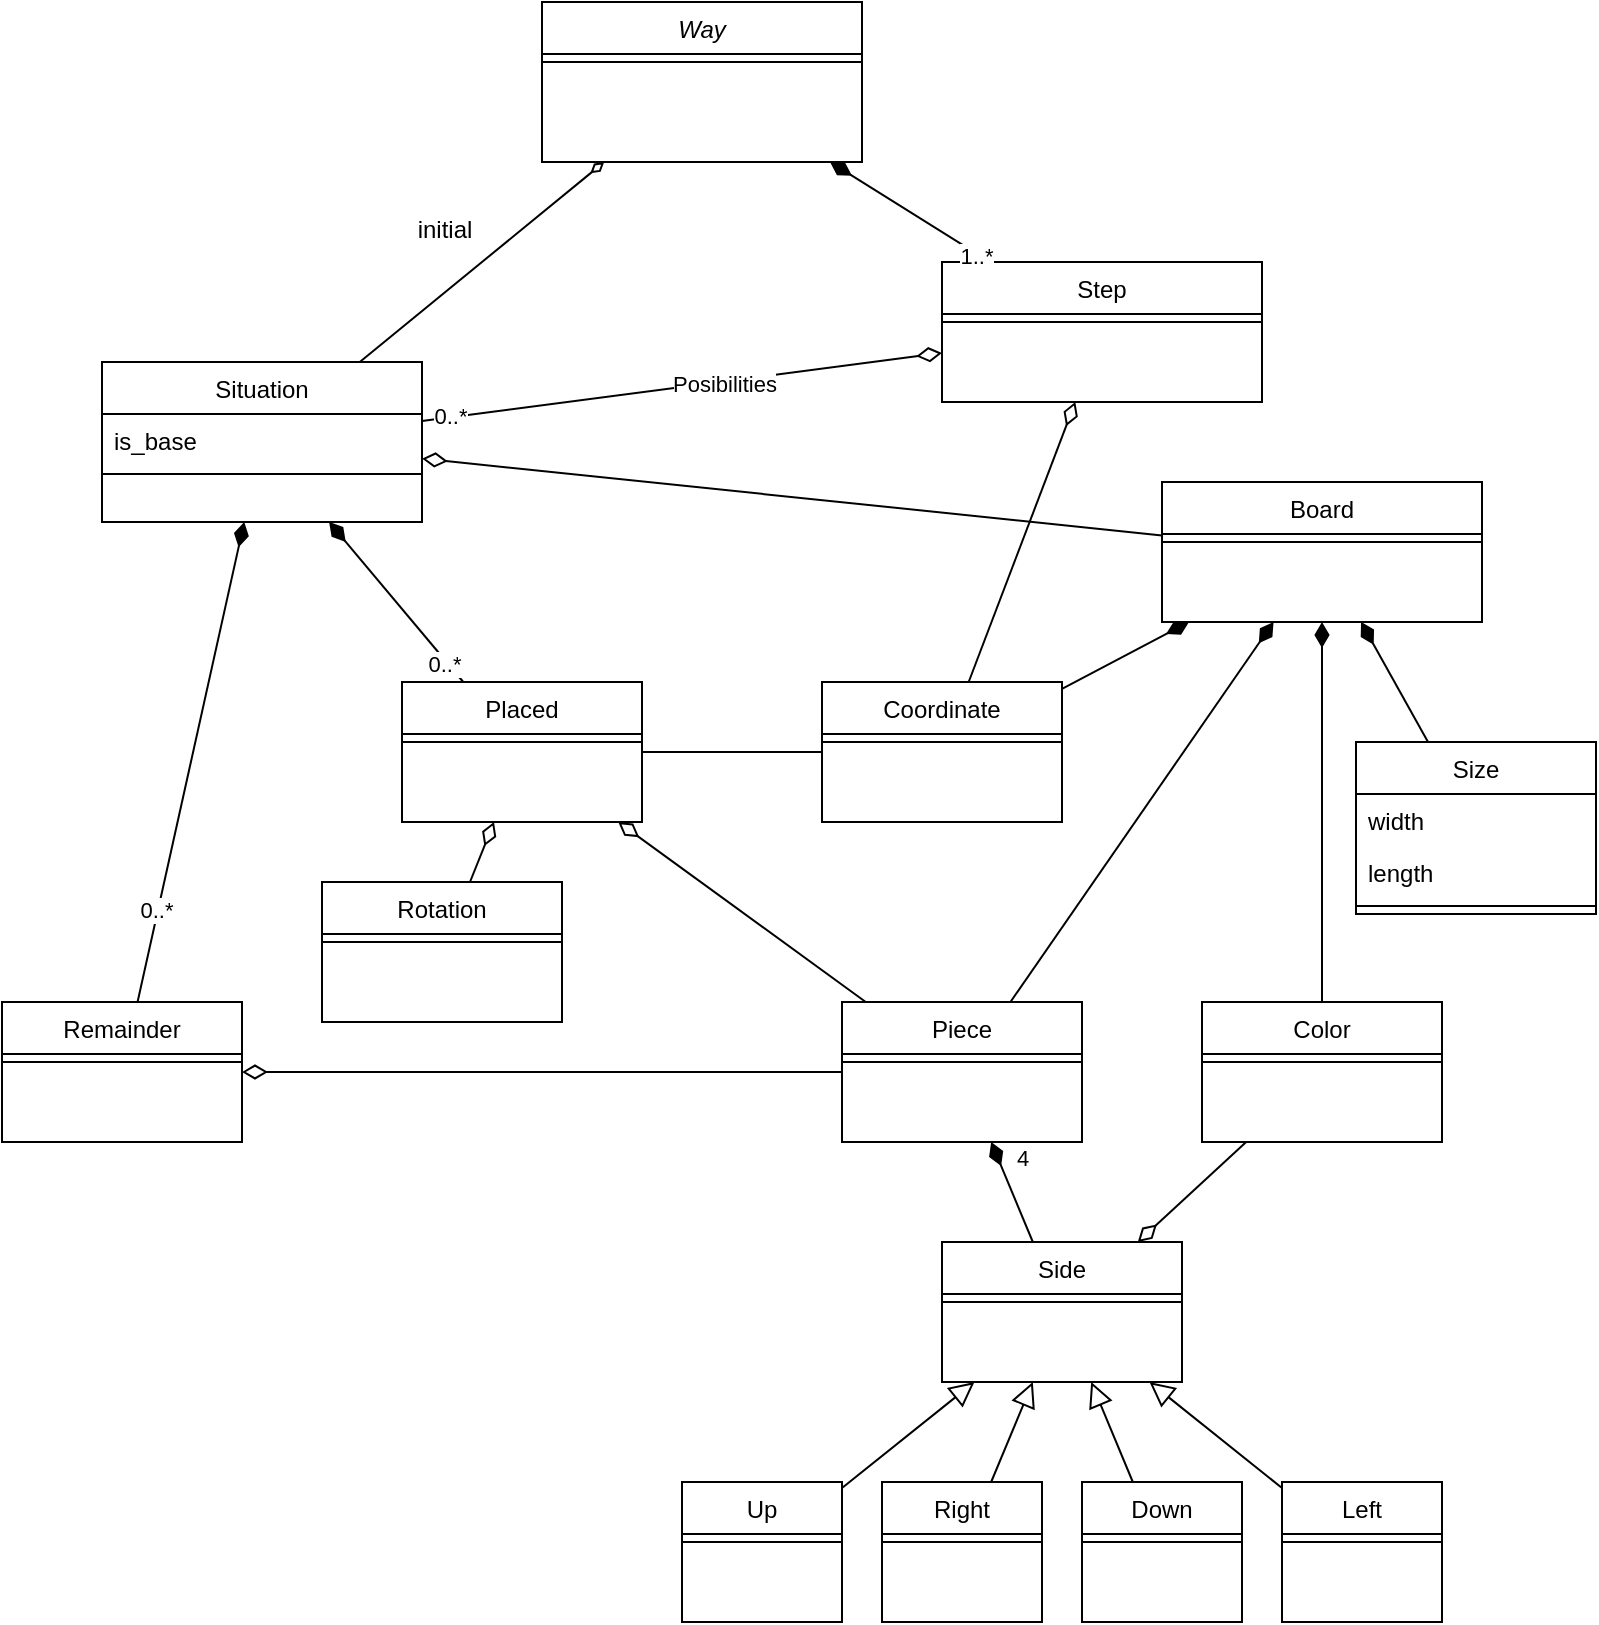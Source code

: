 <mxfile version="13.9.7" type="github">
  <diagram id="C5RBs43oDa-KdzZeNtuy" name="Page-1">
    <mxGraphModel dx="1038" dy="615" grid="1" gridSize="10" guides="1" tooltips="1" connect="1" arrows="1" fold="1" page="1" pageScale="1" pageWidth="827" pageHeight="1169" math="0" shadow="0">
      <root>
        <mxCell id="WIyWlLk6GJQsqaUBKTNV-0" />
        <mxCell id="WIyWlLk6GJQsqaUBKTNV-1" parent="WIyWlLk6GJQsqaUBKTNV-0" />
        <mxCell id="zkfFHV4jXpPFQw0GAbJ--0" value="Way" style="swimlane;fontStyle=2;align=center;verticalAlign=top;childLayout=stackLayout;horizontal=1;startSize=26;horizontalStack=0;resizeParent=1;resizeLast=0;collapsible=1;marginBottom=0;rounded=0;shadow=0;strokeWidth=1;" parent="WIyWlLk6GJQsqaUBKTNV-1" vertex="1">
          <mxGeometry x="300" y="20" width="160" height="80" as="geometry">
            <mxRectangle x="230" y="140" width="160" height="26" as="alternateBounds" />
          </mxGeometry>
        </mxCell>
        <mxCell id="zkfFHV4jXpPFQw0GAbJ--4" value="" style="line;html=1;strokeWidth=1;align=left;verticalAlign=middle;spacingTop=-1;spacingLeft=3;spacingRight=3;rotatable=0;labelPosition=right;points=[];portConstraint=eastwest;" parent="zkfFHV4jXpPFQw0GAbJ--0" vertex="1">
          <mxGeometry y="26" width="160" height="8" as="geometry" />
        </mxCell>
        <mxCell id="zkfFHV4jXpPFQw0GAbJ--6" value="Step" style="swimlane;fontStyle=0;align=center;verticalAlign=top;childLayout=stackLayout;horizontal=1;startSize=26;horizontalStack=0;resizeParent=1;resizeLast=0;collapsible=1;marginBottom=0;rounded=0;shadow=0;strokeWidth=1;" parent="WIyWlLk6GJQsqaUBKTNV-1" vertex="1">
          <mxGeometry x="500" y="150" width="160" height="70" as="geometry">
            <mxRectangle x="130" y="380" width="160" height="26" as="alternateBounds" />
          </mxGeometry>
        </mxCell>
        <mxCell id="zkfFHV4jXpPFQw0GAbJ--9" value="" style="line;html=1;strokeWidth=1;align=left;verticalAlign=middle;spacingTop=-1;spacingLeft=3;spacingRight=3;rotatable=0;labelPosition=right;points=[];portConstraint=eastwest;" parent="zkfFHV4jXpPFQw0GAbJ--6" vertex="1">
          <mxGeometry y="26" width="160" height="8" as="geometry" />
        </mxCell>
        <mxCell id="zkfFHV4jXpPFQw0GAbJ--12" value="" style="endArrow=diamondThin;endSize=10;endFill=1;shadow=0;strokeWidth=1;rounded=0;elbow=vertical;" parent="WIyWlLk6GJQsqaUBKTNV-1" source="zkfFHV4jXpPFQw0GAbJ--6" target="zkfFHV4jXpPFQw0GAbJ--0" edge="1">
          <mxGeometry width="160" relative="1" as="geometry">
            <mxPoint x="200" y="203" as="sourcePoint" />
            <mxPoint x="200" y="203" as="targetPoint" />
          </mxGeometry>
        </mxCell>
        <mxCell id="UcU_NWEzYsIXeKgtTVGA-0" value="1..*" style="edgeLabel;html=1;align=center;verticalAlign=middle;resizable=0;points=[];" vertex="1" connectable="0" parent="zkfFHV4jXpPFQw0GAbJ--12">
          <mxGeometry x="-0.817" relative="1" as="geometry">
            <mxPoint y="1" as="offset" />
          </mxGeometry>
        </mxCell>
        <mxCell id="zkfFHV4jXpPFQw0GAbJ--13" value="Board" style="swimlane;fontStyle=0;align=center;verticalAlign=top;childLayout=stackLayout;horizontal=1;startSize=26;horizontalStack=0;resizeParent=1;resizeLast=0;collapsible=1;marginBottom=0;rounded=0;shadow=0;strokeWidth=1;" parent="WIyWlLk6GJQsqaUBKTNV-1" vertex="1">
          <mxGeometry x="610" y="260" width="160" height="70" as="geometry">
            <mxRectangle x="340" y="380" width="170" height="26" as="alternateBounds" />
          </mxGeometry>
        </mxCell>
        <mxCell id="zkfFHV4jXpPFQw0GAbJ--15" value="" style="line;html=1;strokeWidth=1;align=left;verticalAlign=middle;spacingTop=-1;spacingLeft=3;spacingRight=3;rotatable=0;labelPosition=right;points=[];portConstraint=eastwest;" parent="zkfFHV4jXpPFQw0GAbJ--13" vertex="1">
          <mxGeometry y="26" width="160" height="8" as="geometry" />
        </mxCell>
        <mxCell id="zkfFHV4jXpPFQw0GAbJ--16" value="" style="endArrow=diamondThin;endSize=10;endFill=0;shadow=0;strokeWidth=1;rounded=0;elbow=vertical;" parent="WIyWlLk6GJQsqaUBKTNV-1" source="zkfFHV4jXpPFQw0GAbJ--13" target="zkfFHV4jXpPFQw0GAbJ--17" edge="1">
          <mxGeometry width="160" relative="1" as="geometry">
            <mxPoint x="210" y="373" as="sourcePoint" />
            <mxPoint x="310" y="271" as="targetPoint" />
          </mxGeometry>
        </mxCell>
        <mxCell id="zkfFHV4jXpPFQw0GAbJ--17" value="Situation" style="swimlane;fontStyle=0;align=center;verticalAlign=top;childLayout=stackLayout;horizontal=1;startSize=26;horizontalStack=0;resizeParent=1;resizeLast=0;collapsible=1;marginBottom=0;rounded=0;shadow=0;strokeWidth=1;" parent="WIyWlLk6GJQsqaUBKTNV-1" vertex="1">
          <mxGeometry x="80" y="200" width="160" height="80" as="geometry">
            <mxRectangle x="550" y="140" width="160" height="26" as="alternateBounds" />
          </mxGeometry>
        </mxCell>
        <mxCell id="zkfFHV4jXpPFQw0GAbJ--18" value="is_base" style="text;align=left;verticalAlign=top;spacingLeft=4;spacingRight=4;overflow=hidden;rotatable=0;points=[[0,0.5],[1,0.5]];portConstraint=eastwest;" parent="zkfFHV4jXpPFQw0GAbJ--17" vertex="1">
          <mxGeometry y="26" width="160" height="26" as="geometry" />
        </mxCell>
        <mxCell id="zkfFHV4jXpPFQw0GAbJ--23" value="" style="line;html=1;strokeWidth=1;align=left;verticalAlign=middle;spacingTop=-1;spacingLeft=3;spacingRight=3;rotatable=0;labelPosition=right;points=[];portConstraint=eastwest;" parent="zkfFHV4jXpPFQw0GAbJ--17" vertex="1">
          <mxGeometry y="52" width="160" height="8" as="geometry" />
        </mxCell>
        <mxCell id="zkfFHV4jXpPFQw0GAbJ--26" value="" style="endArrow=none;shadow=0;strokeWidth=1;rounded=0;endFill=0;elbow=vertical;startArrow=diamondThin;startFill=0;" parent="WIyWlLk6GJQsqaUBKTNV-1" source="zkfFHV4jXpPFQw0GAbJ--0" target="zkfFHV4jXpPFQw0GAbJ--17" edge="1">
          <mxGeometry x="0.5" y="41" relative="1" as="geometry">
            <mxPoint x="380" y="192" as="sourcePoint" />
            <mxPoint x="540" y="192" as="targetPoint" />
            <mxPoint x="-40" y="32" as="offset" />
          </mxGeometry>
        </mxCell>
        <mxCell id="zkfFHV4jXpPFQw0GAbJ--29" value="initial" style="text;html=1;resizable=0;points=[];;align=center;verticalAlign=middle;labelBackgroundColor=none;rounded=0;shadow=0;strokeWidth=1;fontSize=12;" parent="zkfFHV4jXpPFQw0GAbJ--26" vertex="1" connectable="0">
          <mxGeometry x="0.5" y="49" relative="1" as="geometry">
            <mxPoint x="-20" y="-79.3" as="offset" />
          </mxGeometry>
        </mxCell>
        <mxCell id="UcU_NWEzYsIXeKgtTVGA-1" value="" style="endArrow=diamondThin;endSize=10;endFill=0;shadow=0;strokeWidth=1;rounded=0;elbow=vertical;" edge="1" parent="WIyWlLk6GJQsqaUBKTNV-1" source="zkfFHV4jXpPFQw0GAbJ--17" target="zkfFHV4jXpPFQw0GAbJ--6">
          <mxGeometry width="160" relative="1" as="geometry">
            <mxPoint x="442" y="360" as="sourcePoint" />
            <mxPoint x="533.429" y="260" as="targetPoint" />
          </mxGeometry>
        </mxCell>
        <mxCell id="UcU_NWEzYsIXeKgtTVGA-2" value="Posibilities" style="edgeLabel;html=1;align=center;verticalAlign=middle;resizable=0;points=[];" vertex="1" connectable="0" parent="UcU_NWEzYsIXeKgtTVGA-1">
          <mxGeometry x="0.154" y="-1" relative="1" as="geometry">
            <mxPoint as="offset" />
          </mxGeometry>
        </mxCell>
        <mxCell id="UcU_NWEzYsIXeKgtTVGA-4" value="0..*" style="edgeLabel;html=1;align=center;verticalAlign=middle;resizable=0;points=[];" vertex="1" connectable="0" parent="UcU_NWEzYsIXeKgtTVGA-1">
          <mxGeometry x="-0.891" y="1" relative="1" as="geometry">
            <mxPoint as="offset" />
          </mxGeometry>
        </mxCell>
        <mxCell id="UcU_NWEzYsIXeKgtTVGA-5" value="Piece" style="swimlane;fontStyle=0;align=center;verticalAlign=top;childLayout=stackLayout;horizontal=1;startSize=26;horizontalStack=0;resizeParent=1;resizeLast=0;collapsible=1;marginBottom=0;rounded=0;shadow=0;strokeWidth=1;" vertex="1" parent="WIyWlLk6GJQsqaUBKTNV-1">
          <mxGeometry x="450" y="520" width="120" height="70" as="geometry">
            <mxRectangle x="340" y="380" width="170" height="26" as="alternateBounds" />
          </mxGeometry>
        </mxCell>
        <mxCell id="UcU_NWEzYsIXeKgtTVGA-6" value="" style="line;html=1;strokeWidth=1;align=left;verticalAlign=middle;spacingTop=-1;spacingLeft=3;spacingRight=3;rotatable=0;labelPosition=right;points=[];portConstraint=eastwest;" vertex="1" parent="UcU_NWEzYsIXeKgtTVGA-5">
          <mxGeometry y="26" width="120" height="8" as="geometry" />
        </mxCell>
        <mxCell id="UcU_NWEzYsIXeKgtTVGA-7" value="Color" style="swimlane;fontStyle=0;align=center;verticalAlign=top;childLayout=stackLayout;horizontal=1;startSize=26;horizontalStack=0;resizeParent=1;resizeLast=0;collapsible=1;marginBottom=0;rounded=0;shadow=0;strokeWidth=1;" vertex="1" parent="WIyWlLk6GJQsqaUBKTNV-1">
          <mxGeometry x="630" y="520" width="120" height="70" as="geometry">
            <mxRectangle x="340" y="380" width="170" height="26" as="alternateBounds" />
          </mxGeometry>
        </mxCell>
        <mxCell id="UcU_NWEzYsIXeKgtTVGA-8" value="" style="line;html=1;strokeWidth=1;align=left;verticalAlign=middle;spacingTop=-1;spacingLeft=3;spacingRight=3;rotatable=0;labelPosition=right;points=[];portConstraint=eastwest;" vertex="1" parent="UcU_NWEzYsIXeKgtTVGA-7">
          <mxGeometry y="26" width="120" height="8" as="geometry" />
        </mxCell>
        <mxCell id="UcU_NWEzYsIXeKgtTVGA-9" value="Coordinate" style="swimlane;fontStyle=0;align=center;verticalAlign=top;childLayout=stackLayout;horizontal=1;startSize=26;horizontalStack=0;resizeParent=1;resizeLast=0;collapsible=1;marginBottom=0;rounded=0;shadow=0;strokeWidth=1;" vertex="1" parent="WIyWlLk6GJQsqaUBKTNV-1">
          <mxGeometry x="440" y="360" width="120" height="70" as="geometry">
            <mxRectangle x="340" y="380" width="170" height="26" as="alternateBounds" />
          </mxGeometry>
        </mxCell>
        <mxCell id="UcU_NWEzYsIXeKgtTVGA-10" value="" style="line;html=1;strokeWidth=1;align=left;verticalAlign=middle;spacingTop=-1;spacingLeft=3;spacingRight=3;rotatable=0;labelPosition=right;points=[];portConstraint=eastwest;" vertex="1" parent="UcU_NWEzYsIXeKgtTVGA-9">
          <mxGeometry y="26" width="120" height="8" as="geometry" />
        </mxCell>
        <mxCell id="UcU_NWEzYsIXeKgtTVGA-11" value="" style="endArrow=diamondThin;endSize=10;endFill=1;shadow=0;strokeWidth=1;rounded=0;elbow=vertical;" edge="1" parent="WIyWlLk6GJQsqaUBKTNV-1" source="UcU_NWEzYsIXeKgtTVGA-5" target="zkfFHV4jXpPFQw0GAbJ--13">
          <mxGeometry width="160" relative="1" as="geometry">
            <mxPoint x="626" y="360" as="sourcePoint" />
            <mxPoint x="586" y="260" as="targetPoint" />
          </mxGeometry>
        </mxCell>
        <mxCell id="UcU_NWEzYsIXeKgtTVGA-12" value="" style="endArrow=diamondThin;endSize=10;endFill=1;shadow=0;strokeWidth=1;rounded=0;elbow=vertical;" edge="1" parent="WIyWlLk6GJQsqaUBKTNV-1" source="UcU_NWEzYsIXeKgtTVGA-9" target="zkfFHV4jXpPFQw0GAbJ--13">
          <mxGeometry width="160" relative="1" as="geometry">
            <mxPoint x="640" y="515" as="sourcePoint" />
            <mxPoint x="640" y="430" as="targetPoint" />
          </mxGeometry>
        </mxCell>
        <mxCell id="UcU_NWEzYsIXeKgtTVGA-13" value="" style="endArrow=diamondThin;endSize=10;endFill=1;shadow=0;strokeWidth=1;rounded=0;elbow=vertical;" edge="1" parent="WIyWlLk6GJQsqaUBKTNV-1" source="UcU_NWEzYsIXeKgtTVGA-7" target="zkfFHV4jXpPFQw0GAbJ--13">
          <mxGeometry width="160" relative="1" as="geometry">
            <mxPoint x="470" y="515" as="sourcePoint" />
            <mxPoint x="640" y="430" as="targetPoint" />
          </mxGeometry>
        </mxCell>
        <mxCell id="UcU_NWEzYsIXeKgtTVGA-14" value="" style="endArrow=diamondThin;endSize=10;endFill=0;shadow=0;strokeWidth=1;rounded=0;elbow=vertical;" edge="1" parent="WIyWlLk6GJQsqaUBKTNV-1" source="UcU_NWEzYsIXeKgtTVGA-9" target="zkfFHV4jXpPFQw0GAbJ--6">
          <mxGeometry width="160" relative="1" as="geometry">
            <mxPoint x="615.517" y="330" as="sourcePoint" />
            <mxPoint x="586.552" y="260" as="targetPoint" />
          </mxGeometry>
        </mxCell>
        <mxCell id="UcU_NWEzYsIXeKgtTVGA-15" value="Side" style="swimlane;fontStyle=0;align=center;verticalAlign=top;childLayout=stackLayout;horizontal=1;startSize=26;horizontalStack=0;resizeParent=1;resizeLast=0;collapsible=1;marginBottom=0;rounded=0;shadow=0;strokeWidth=1;" vertex="1" parent="WIyWlLk6GJQsqaUBKTNV-1">
          <mxGeometry x="500" y="640" width="120" height="70" as="geometry">
            <mxRectangle x="340" y="380" width="170" height="26" as="alternateBounds" />
          </mxGeometry>
        </mxCell>
        <mxCell id="UcU_NWEzYsIXeKgtTVGA-16" value="" style="line;html=1;strokeWidth=1;align=left;verticalAlign=middle;spacingTop=-1;spacingLeft=3;spacingRight=3;rotatable=0;labelPosition=right;points=[];portConstraint=eastwest;" vertex="1" parent="UcU_NWEzYsIXeKgtTVGA-15">
          <mxGeometry y="26" width="120" height="8" as="geometry" />
        </mxCell>
        <mxCell id="UcU_NWEzYsIXeKgtTVGA-17" value="" style="endArrow=diamondThin;endSize=10;endFill=1;shadow=0;strokeWidth=1;rounded=0;elbow=vertical;" edge="1" parent="WIyWlLk6GJQsqaUBKTNV-1" source="UcU_NWEzYsIXeKgtTVGA-15" target="UcU_NWEzYsIXeKgtTVGA-5">
          <mxGeometry width="160" relative="1" as="geometry">
            <mxPoint x="649.737" y="520" as="sourcePoint" />
            <mxPoint x="580.263" y="400" as="targetPoint" />
          </mxGeometry>
        </mxCell>
        <mxCell id="UcU_NWEzYsIXeKgtTVGA-31" value="4" style="edgeLabel;html=1;align=center;verticalAlign=middle;resizable=0;points=[];" vertex="1" connectable="0" parent="UcU_NWEzYsIXeKgtTVGA-17">
          <mxGeometry x="0.621" y="-4" relative="1" as="geometry">
            <mxPoint x="7.8" as="offset" />
          </mxGeometry>
        </mxCell>
        <mxCell id="UcU_NWEzYsIXeKgtTVGA-18" value="" style="endArrow=diamondThin;endSize=10;endFill=0;shadow=0;strokeWidth=1;rounded=0;elbow=vertical;" edge="1" parent="WIyWlLk6GJQsqaUBKTNV-1" source="UcU_NWEzYsIXeKgtTVGA-7" target="UcU_NWEzYsIXeKgtTVGA-15">
          <mxGeometry width="160" relative="1" as="geometry">
            <mxPoint x="519.211" y="520" as="sourcePoint" />
            <mxPoint x="550.789" y="400" as="targetPoint" />
          </mxGeometry>
        </mxCell>
        <mxCell id="UcU_NWEzYsIXeKgtTVGA-19" value="Up" style="swimlane;fontStyle=0;align=center;verticalAlign=top;childLayout=stackLayout;horizontal=1;startSize=26;horizontalStack=0;resizeParent=1;resizeLast=0;collapsible=1;marginBottom=0;rounded=0;shadow=0;strokeWidth=1;" vertex="1" parent="WIyWlLk6GJQsqaUBKTNV-1">
          <mxGeometry x="370" y="760" width="80" height="70" as="geometry">
            <mxRectangle x="340" y="380" width="170" height="26" as="alternateBounds" />
          </mxGeometry>
        </mxCell>
        <mxCell id="UcU_NWEzYsIXeKgtTVGA-20" value="" style="line;html=1;strokeWidth=1;align=left;verticalAlign=middle;spacingTop=-1;spacingLeft=3;spacingRight=3;rotatable=0;labelPosition=right;points=[];portConstraint=eastwest;" vertex="1" parent="UcU_NWEzYsIXeKgtTVGA-19">
          <mxGeometry y="26" width="80" height="8" as="geometry" />
        </mxCell>
        <mxCell id="UcU_NWEzYsIXeKgtTVGA-21" value="" style="endArrow=block;endSize=10;endFill=0;shadow=0;strokeWidth=1;rounded=0;elbow=vertical;" edge="1" parent="WIyWlLk6GJQsqaUBKTNV-1" source="UcU_NWEzYsIXeKgtTVGA-19" target="UcU_NWEzYsIXeKgtTVGA-15">
          <mxGeometry width="160" relative="1" as="geometry">
            <mxPoint x="527.5" y="590" as="sourcePoint" />
            <mxPoint x="552.5" y="640" as="targetPoint" />
          </mxGeometry>
        </mxCell>
        <mxCell id="UcU_NWEzYsIXeKgtTVGA-22" value="Right" style="swimlane;fontStyle=0;align=center;verticalAlign=top;childLayout=stackLayout;horizontal=1;startSize=26;horizontalStack=0;resizeParent=1;resizeLast=0;collapsible=1;marginBottom=0;rounded=0;shadow=0;strokeWidth=1;" vertex="1" parent="WIyWlLk6GJQsqaUBKTNV-1">
          <mxGeometry x="470" y="760" width="80" height="70" as="geometry">
            <mxRectangle x="340" y="380" width="170" height="26" as="alternateBounds" />
          </mxGeometry>
        </mxCell>
        <mxCell id="UcU_NWEzYsIXeKgtTVGA-23" value="" style="line;html=1;strokeWidth=1;align=left;verticalAlign=middle;spacingTop=-1;spacingLeft=3;spacingRight=3;rotatable=0;labelPosition=right;points=[];portConstraint=eastwest;" vertex="1" parent="UcU_NWEzYsIXeKgtTVGA-22">
          <mxGeometry y="26" width="80" height="8" as="geometry" />
        </mxCell>
        <mxCell id="UcU_NWEzYsIXeKgtTVGA-24" value="Down" style="swimlane;fontStyle=0;align=center;verticalAlign=top;childLayout=stackLayout;horizontal=1;startSize=26;horizontalStack=0;resizeParent=1;resizeLast=0;collapsible=1;marginBottom=0;rounded=0;shadow=0;strokeWidth=1;" vertex="1" parent="WIyWlLk6GJQsqaUBKTNV-1">
          <mxGeometry x="570" y="760" width="80" height="70" as="geometry">
            <mxRectangle x="340" y="380" width="170" height="26" as="alternateBounds" />
          </mxGeometry>
        </mxCell>
        <mxCell id="UcU_NWEzYsIXeKgtTVGA-25" value="" style="line;html=1;strokeWidth=1;align=left;verticalAlign=middle;spacingTop=-1;spacingLeft=3;spacingRight=3;rotatable=0;labelPosition=right;points=[];portConstraint=eastwest;" vertex="1" parent="UcU_NWEzYsIXeKgtTVGA-24">
          <mxGeometry y="26" width="80" height="8" as="geometry" />
        </mxCell>
        <mxCell id="UcU_NWEzYsIXeKgtTVGA-26" value="Left" style="swimlane;fontStyle=0;align=center;verticalAlign=top;childLayout=stackLayout;horizontal=1;startSize=26;horizontalStack=0;resizeParent=1;resizeLast=0;collapsible=1;marginBottom=0;rounded=0;shadow=0;strokeWidth=1;" vertex="1" parent="WIyWlLk6GJQsqaUBKTNV-1">
          <mxGeometry x="670" y="760" width="80" height="70" as="geometry">
            <mxRectangle x="340" y="380" width="170" height="26" as="alternateBounds" />
          </mxGeometry>
        </mxCell>
        <mxCell id="UcU_NWEzYsIXeKgtTVGA-27" value="" style="line;html=1;strokeWidth=1;align=left;verticalAlign=middle;spacingTop=-1;spacingLeft=3;spacingRight=3;rotatable=0;labelPosition=right;points=[];portConstraint=eastwest;" vertex="1" parent="UcU_NWEzYsIXeKgtTVGA-26">
          <mxGeometry y="26" width="80" height="8" as="geometry" />
        </mxCell>
        <mxCell id="UcU_NWEzYsIXeKgtTVGA-28" value="" style="endArrow=block;endSize=10;endFill=0;shadow=0;strokeWidth=1;rounded=0;elbow=vertical;" edge="1" parent="WIyWlLk6GJQsqaUBKTNV-1" source="UcU_NWEzYsIXeKgtTVGA-22" target="UcU_NWEzYsIXeKgtTVGA-15">
          <mxGeometry width="160" relative="1" as="geometry">
            <mxPoint x="410" y="771" as="sourcePoint" />
            <mxPoint x="511.667" y="710" as="targetPoint" />
          </mxGeometry>
        </mxCell>
        <mxCell id="UcU_NWEzYsIXeKgtTVGA-29" value="" style="endArrow=block;endSize=10;endFill=0;shadow=0;strokeWidth=1;rounded=0;elbow=vertical;" edge="1" parent="WIyWlLk6GJQsqaUBKTNV-1" source="UcU_NWEzYsIXeKgtTVGA-24" target="UcU_NWEzYsIXeKgtTVGA-15">
          <mxGeometry width="160" relative="1" as="geometry">
            <mxPoint x="498.922" y="760" as="sourcePoint" />
            <mxPoint x="511.667" y="710" as="targetPoint" />
          </mxGeometry>
        </mxCell>
        <mxCell id="UcU_NWEzYsIXeKgtTVGA-30" value="" style="endArrow=block;endSize=10;endFill=0;shadow=0;strokeWidth=1;rounded=0;elbow=vertical;" edge="1" parent="WIyWlLk6GJQsqaUBKTNV-1" source="UcU_NWEzYsIXeKgtTVGA-26" target="UcU_NWEzYsIXeKgtTVGA-15">
          <mxGeometry width="160" relative="1" as="geometry">
            <mxPoint x="567.456" y="770" as="sourcePoint" />
            <mxPoint x="511.667" y="710" as="targetPoint" />
          </mxGeometry>
        </mxCell>
        <mxCell id="UcU_NWEzYsIXeKgtTVGA-32" value="Placed" style="swimlane;fontStyle=0;align=center;verticalAlign=top;childLayout=stackLayout;horizontal=1;startSize=26;horizontalStack=0;resizeParent=1;resizeLast=0;collapsible=1;marginBottom=0;rounded=0;shadow=0;strokeWidth=1;" vertex="1" parent="WIyWlLk6GJQsqaUBKTNV-1">
          <mxGeometry x="230" y="360" width="120" height="70" as="geometry">
            <mxRectangle x="340" y="380" width="170" height="26" as="alternateBounds" />
          </mxGeometry>
        </mxCell>
        <mxCell id="UcU_NWEzYsIXeKgtTVGA-33" value="" style="line;html=1;strokeWidth=1;align=left;verticalAlign=middle;spacingTop=-1;spacingLeft=3;spacingRight=3;rotatable=0;labelPosition=right;points=[];portConstraint=eastwest;" vertex="1" parent="UcU_NWEzYsIXeKgtTVGA-32">
          <mxGeometry y="26" width="120" height="8" as="geometry" />
        </mxCell>
        <mxCell id="UcU_NWEzYsIXeKgtTVGA-34" value="Remainder" style="swimlane;fontStyle=0;align=center;verticalAlign=top;childLayout=stackLayout;horizontal=1;startSize=26;horizontalStack=0;resizeParent=1;resizeLast=0;collapsible=1;marginBottom=0;rounded=0;shadow=0;strokeWidth=1;" vertex="1" parent="WIyWlLk6GJQsqaUBKTNV-1">
          <mxGeometry x="30" y="520" width="120" height="70" as="geometry">
            <mxRectangle x="340" y="380" width="170" height="26" as="alternateBounds" />
          </mxGeometry>
        </mxCell>
        <mxCell id="UcU_NWEzYsIXeKgtTVGA-35" value="" style="line;html=1;strokeWidth=1;align=left;verticalAlign=middle;spacingTop=-1;spacingLeft=3;spacingRight=3;rotatable=0;labelPosition=right;points=[];portConstraint=eastwest;" vertex="1" parent="UcU_NWEzYsIXeKgtTVGA-34">
          <mxGeometry y="26" width="120" height="8" as="geometry" />
        </mxCell>
        <mxCell id="UcU_NWEzYsIXeKgtTVGA-36" value="" style="endArrow=diamondThin;endSize=10;endFill=1;shadow=0;strokeWidth=1;rounded=0;elbow=vertical;" edge="1" parent="WIyWlLk6GJQsqaUBKTNV-1" source="UcU_NWEzYsIXeKgtTVGA-32" target="zkfFHV4jXpPFQw0GAbJ--17">
          <mxGeometry width="160" relative="1" as="geometry">
            <mxPoint x="426.053" y="520" as="sourcePoint" />
            <mxPoint x="583.947" y="400" as="targetPoint" />
          </mxGeometry>
        </mxCell>
        <mxCell id="UcU_NWEzYsIXeKgtTVGA-38" value="0..*" style="edgeLabel;html=1;align=center;verticalAlign=middle;resizable=0;points=[];" vertex="1" connectable="0" parent="UcU_NWEzYsIXeKgtTVGA-36">
          <mxGeometry x="-0.74" y="2" relative="1" as="geometry">
            <mxPoint as="offset" />
          </mxGeometry>
        </mxCell>
        <mxCell id="UcU_NWEzYsIXeKgtTVGA-37" value="" style="endArrow=diamondThin;endSize=10;endFill=1;shadow=0;strokeWidth=1;rounded=0;elbow=vertical;" edge="1" parent="WIyWlLk6GJQsqaUBKTNV-1" source="UcU_NWEzYsIXeKgtTVGA-34" target="zkfFHV4jXpPFQw0GAbJ--17">
          <mxGeometry width="160" relative="1" as="geometry">
            <mxPoint x="118.261" y="360" as="sourcePoint" />
            <mxPoint x="139.13" y="320" as="targetPoint" />
          </mxGeometry>
        </mxCell>
        <mxCell id="UcU_NWEzYsIXeKgtTVGA-42" value="0..*" style="edgeLabel;html=1;align=center;verticalAlign=middle;resizable=0;points=[];" vertex="1" connectable="0" parent="UcU_NWEzYsIXeKgtTVGA-37">
          <mxGeometry x="-0.617" y="1" relative="1" as="geometry">
            <mxPoint as="offset" />
          </mxGeometry>
        </mxCell>
        <mxCell id="UcU_NWEzYsIXeKgtTVGA-43" value="" style="endArrow=diamondThin;endSize=10;endFill=0;shadow=0;strokeWidth=1;rounded=0;elbow=vertical;" edge="1" parent="WIyWlLk6GJQsqaUBKTNV-1" source="UcU_NWEzYsIXeKgtTVGA-5" target="UcU_NWEzYsIXeKgtTVGA-34">
          <mxGeometry width="160" relative="1" as="geometry">
            <mxPoint x="719.737" y="520" as="sourcePoint" />
            <mxPoint x="650.263" y="400" as="targetPoint" />
          </mxGeometry>
        </mxCell>
        <mxCell id="UcU_NWEzYsIXeKgtTVGA-44" value="" style="endArrow=diamondThin;endSize=10;endFill=0;shadow=0;strokeWidth=1;rounded=0;elbow=vertical;" edge="1" parent="WIyWlLk6GJQsqaUBKTNV-1" source="UcU_NWEzYsIXeKgtTVGA-5" target="UcU_NWEzYsIXeKgtTVGA-32">
          <mxGeometry width="160" relative="1" as="geometry">
            <mxPoint x="680" y="535" as="sourcePoint" />
            <mxPoint x="320" y="415" as="targetPoint" />
          </mxGeometry>
        </mxCell>
        <mxCell id="UcU_NWEzYsIXeKgtTVGA-45" value="" style="endArrow=none;endSize=10;endFill=0;shadow=0;strokeWidth=1;rounded=0;elbow=vertical;" edge="1" parent="WIyWlLk6GJQsqaUBKTNV-1" source="UcU_NWEzYsIXeKgtTVGA-9" target="UcU_NWEzYsIXeKgtTVGA-32">
          <mxGeometry width="160" relative="1" as="geometry">
            <mxPoint x="520" y="521.897" as="sourcePoint" />
            <mxPoint x="350" y="428.103" as="targetPoint" />
          </mxGeometry>
        </mxCell>
        <mxCell id="UcU_NWEzYsIXeKgtTVGA-50" value="Size" style="swimlane;fontStyle=0;align=center;verticalAlign=top;childLayout=stackLayout;horizontal=1;startSize=26;horizontalStack=0;resizeParent=1;resizeLast=0;collapsible=1;marginBottom=0;rounded=0;shadow=0;strokeWidth=1;" vertex="1" parent="WIyWlLk6GJQsqaUBKTNV-1">
          <mxGeometry x="707" y="390" width="120" height="86" as="geometry">
            <mxRectangle x="340" y="380" width="170" height="26" as="alternateBounds" />
          </mxGeometry>
        </mxCell>
        <mxCell id="UcU_NWEzYsIXeKgtTVGA-53" value="width&#xa;" style="text;align=left;verticalAlign=top;spacingLeft=4;spacingRight=4;overflow=hidden;rotatable=0;points=[[0,0.5],[1,0.5]];portConstraint=eastwest;" vertex="1" parent="UcU_NWEzYsIXeKgtTVGA-50">
          <mxGeometry y="26" width="120" height="26" as="geometry" />
        </mxCell>
        <mxCell id="UcU_NWEzYsIXeKgtTVGA-54" value="length" style="text;align=left;verticalAlign=top;spacingLeft=4;spacingRight=4;overflow=hidden;rotatable=0;points=[[0,0.5],[1,0.5]];portConstraint=eastwest;" vertex="1" parent="UcU_NWEzYsIXeKgtTVGA-50">
          <mxGeometry y="52" width="120" height="26" as="geometry" />
        </mxCell>
        <mxCell id="UcU_NWEzYsIXeKgtTVGA-51" value="" style="line;html=1;strokeWidth=1;align=left;verticalAlign=middle;spacingTop=-1;spacingLeft=3;spacingRight=3;rotatable=0;labelPosition=right;points=[];portConstraint=eastwest;" vertex="1" parent="UcU_NWEzYsIXeKgtTVGA-50">
          <mxGeometry y="78" width="120" height="8" as="geometry" />
        </mxCell>
        <mxCell id="UcU_NWEzYsIXeKgtTVGA-52" value="" style="endArrow=diamondThin;endSize=10;endFill=1;shadow=0;strokeWidth=1;rounded=0;elbow=vertical;" edge="1" parent="WIyWlLk6GJQsqaUBKTNV-1" source="UcU_NWEzYsIXeKgtTVGA-50" target="zkfFHV4jXpPFQw0GAbJ--13">
          <mxGeometry width="160" relative="1" as="geometry">
            <mxPoint x="690" y="520" as="sourcePoint" />
            <mxPoint x="690" y="330" as="targetPoint" />
          </mxGeometry>
        </mxCell>
        <mxCell id="UcU_NWEzYsIXeKgtTVGA-55" value="Rotation" style="swimlane;fontStyle=0;align=center;verticalAlign=top;childLayout=stackLayout;horizontal=1;startSize=26;horizontalStack=0;resizeParent=1;resizeLast=0;collapsible=1;marginBottom=0;rounded=0;shadow=0;strokeWidth=1;" vertex="1" parent="WIyWlLk6GJQsqaUBKTNV-1">
          <mxGeometry x="190" y="460" width="120" height="70" as="geometry">
            <mxRectangle x="340" y="380" width="170" height="26" as="alternateBounds" />
          </mxGeometry>
        </mxCell>
        <mxCell id="UcU_NWEzYsIXeKgtTVGA-56" value="" style="line;html=1;strokeWidth=1;align=left;verticalAlign=middle;spacingTop=-1;spacingLeft=3;spacingRight=3;rotatable=0;labelPosition=right;points=[];portConstraint=eastwest;" vertex="1" parent="UcU_NWEzYsIXeKgtTVGA-55">
          <mxGeometry y="26" width="120" height="8" as="geometry" />
        </mxCell>
        <mxCell id="UcU_NWEzYsIXeKgtTVGA-57" value="" style="endArrow=diamondThin;endSize=10;endFill=0;shadow=0;strokeWidth=1;rounded=0;elbow=vertical;" edge="1" parent="WIyWlLk6GJQsqaUBKTNV-1" source="UcU_NWEzYsIXeKgtTVGA-55" target="UcU_NWEzYsIXeKgtTVGA-32">
          <mxGeometry width="160" relative="1" as="geometry">
            <mxPoint x="461.875" y="520" as="sourcePoint" />
            <mxPoint x="338.125" y="430" as="targetPoint" />
          </mxGeometry>
        </mxCell>
      </root>
    </mxGraphModel>
  </diagram>
</mxfile>
